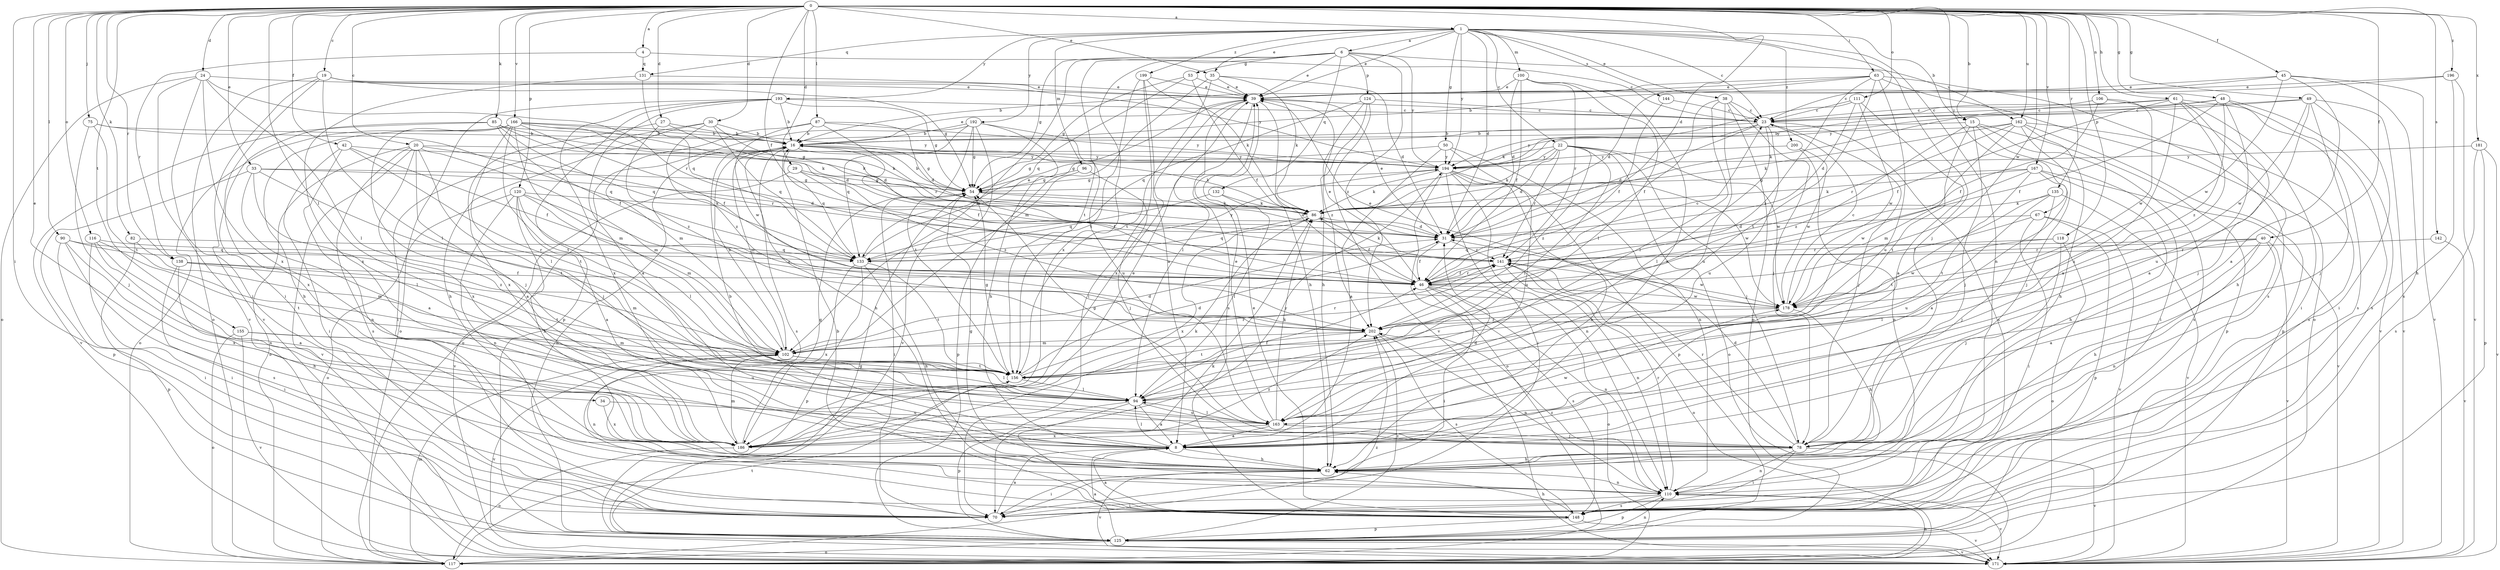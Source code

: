 strict digraph  {
0;
1;
4;
6;
8;
15;
16;
19;
20;
22;
23;
24;
27;
29;
30;
31;
33;
34;
35;
38;
39;
40;
42;
45;
46;
48;
49;
50;
53;
54;
61;
62;
63;
67;
70;
75;
78;
82;
85;
86;
87;
90;
94;
96;
100;
102;
106;
110;
111;
116;
117;
118;
120;
124;
125;
131;
132;
133;
135;
138;
141;
142;
144;
148;
155;
156;
162;
163;
166;
167;
171;
178;
181;
186;
192;
193;
194;
196;
199;
200;
202;
0 -> 1  [label=a];
0 -> 4  [label=a];
0 -> 15  [label=b];
0 -> 19  [label=c];
0 -> 20  [label=c];
0 -> 24  [label=d];
0 -> 27  [label=d];
0 -> 29  [label=d];
0 -> 30  [label=d];
0 -> 31  [label=d];
0 -> 33  [label=e];
0 -> 34  [label=e];
0 -> 35  [label=e];
0 -> 40  [label=f];
0 -> 42  [label=f];
0 -> 45  [label=f];
0 -> 46  [label=f];
0 -> 48  [label=g];
0 -> 49  [label=g];
0 -> 61  [label=h];
0 -> 63  [label=i];
0 -> 67  [label=i];
0 -> 70  [label=i];
0 -> 75  [label=j];
0 -> 82  [label=k];
0 -> 85  [label=k];
0 -> 87  [label=l];
0 -> 90  [label=l];
0 -> 94  [label=l];
0 -> 106  [label=n];
0 -> 111  [label=o];
0 -> 116  [label=o];
0 -> 118  [label=p];
0 -> 120  [label=p];
0 -> 135  [label=r];
0 -> 138  [label=r];
0 -> 142  [label=s];
0 -> 155  [label=t];
0 -> 162  [label=u];
0 -> 166  [label=v];
0 -> 167  [label=v];
0 -> 178  [label=w];
0 -> 181  [label=x];
0 -> 196  [label=z];
1 -> 6  [label=a];
1 -> 15  [label=b];
1 -> 22  [label=c];
1 -> 23  [label=c];
1 -> 31  [label=d];
1 -> 35  [label=e];
1 -> 38  [label=e];
1 -> 39  [label=e];
1 -> 50  [label=g];
1 -> 78  [label=j];
1 -> 96  [label=m];
1 -> 100  [label=m];
1 -> 110  [label=n];
1 -> 131  [label=q];
1 -> 144  [label=s];
1 -> 192  [label=y];
1 -> 193  [label=y];
1 -> 194  [label=y];
1 -> 199  [label=z];
1 -> 200  [label=z];
4 -> 23  [label=c];
4 -> 131  [label=q];
4 -> 138  [label=r];
6 -> 39  [label=e];
6 -> 53  [label=g];
6 -> 54  [label=g];
6 -> 102  [label=m];
6 -> 124  [label=p];
6 -> 132  [label=q];
6 -> 156  [label=t];
6 -> 162  [label=u];
6 -> 186  [label=x];
6 -> 194  [label=y];
6 -> 202  [label=z];
8 -> 16  [label=b];
8 -> 31  [label=d];
8 -> 62  [label=h];
8 -> 94  [label=l];
15 -> 16  [label=b];
15 -> 70  [label=i];
15 -> 78  [label=j];
15 -> 125  [label=p];
15 -> 148  [label=s];
15 -> 156  [label=t];
15 -> 202  [label=z];
16 -> 39  [label=e];
16 -> 46  [label=f];
16 -> 54  [label=g];
16 -> 62  [label=h];
16 -> 86  [label=k];
16 -> 102  [label=m];
16 -> 133  [label=q];
16 -> 148  [label=s];
16 -> 194  [label=y];
19 -> 39  [label=e];
19 -> 54  [label=g];
19 -> 70  [label=i];
19 -> 94  [label=l];
19 -> 117  [label=o];
19 -> 171  [label=v];
19 -> 194  [label=y];
20 -> 8  [label=a];
20 -> 78  [label=j];
20 -> 102  [label=m];
20 -> 117  [label=o];
20 -> 141  [label=r];
20 -> 148  [label=s];
20 -> 171  [label=v];
20 -> 186  [label=x];
20 -> 194  [label=y];
22 -> 31  [label=d];
22 -> 54  [label=g];
22 -> 78  [label=j];
22 -> 86  [label=k];
22 -> 94  [label=l];
22 -> 117  [label=o];
22 -> 141  [label=r];
22 -> 178  [label=w];
22 -> 194  [label=y];
22 -> 202  [label=z];
23 -> 16  [label=b];
23 -> 31  [label=d];
23 -> 78  [label=j];
23 -> 94  [label=l];
23 -> 148  [label=s];
23 -> 163  [label=u];
23 -> 194  [label=y];
24 -> 39  [label=e];
24 -> 70  [label=i];
24 -> 94  [label=l];
24 -> 117  [label=o];
24 -> 141  [label=r];
24 -> 171  [label=v];
24 -> 186  [label=x];
27 -> 16  [label=b];
27 -> 31  [label=d];
27 -> 186  [label=x];
27 -> 202  [label=z];
29 -> 46  [label=f];
29 -> 54  [label=g];
29 -> 171  [label=v];
29 -> 202  [label=z];
30 -> 16  [label=b];
30 -> 62  [label=h];
30 -> 70  [label=i];
30 -> 86  [label=k];
30 -> 133  [label=q];
30 -> 202  [label=z];
31 -> 39  [label=e];
31 -> 46  [label=f];
31 -> 141  [label=r];
33 -> 8  [label=a];
33 -> 31  [label=d];
33 -> 54  [label=g];
33 -> 94  [label=l];
33 -> 125  [label=p];
33 -> 156  [label=t];
34 -> 163  [label=u];
34 -> 186  [label=x];
35 -> 31  [label=d];
35 -> 39  [label=e];
35 -> 86  [label=k];
35 -> 102  [label=m];
35 -> 156  [label=t];
38 -> 23  [label=c];
38 -> 46  [label=f];
38 -> 78  [label=j];
38 -> 94  [label=l];
38 -> 125  [label=p];
38 -> 163  [label=u];
39 -> 23  [label=c];
39 -> 62  [label=h];
39 -> 94  [label=l];
39 -> 148  [label=s];
39 -> 186  [label=x];
40 -> 8  [label=a];
40 -> 62  [label=h];
40 -> 94  [label=l];
40 -> 110  [label=n];
40 -> 133  [label=q];
40 -> 141  [label=r];
40 -> 171  [label=v];
42 -> 46  [label=f];
42 -> 70  [label=i];
42 -> 110  [label=n];
42 -> 156  [label=t];
42 -> 194  [label=y];
45 -> 8  [label=a];
45 -> 23  [label=c];
45 -> 39  [label=e];
45 -> 148  [label=s];
45 -> 171  [label=v];
45 -> 178  [label=w];
46 -> 23  [label=c];
46 -> 39  [label=e];
46 -> 70  [label=i];
46 -> 110  [label=n];
46 -> 117  [label=o];
46 -> 141  [label=r];
46 -> 148  [label=s];
46 -> 178  [label=w];
48 -> 8  [label=a];
48 -> 23  [label=c];
48 -> 46  [label=f];
48 -> 148  [label=s];
48 -> 171  [label=v];
48 -> 194  [label=y];
48 -> 202  [label=z];
49 -> 23  [label=c];
49 -> 70  [label=i];
49 -> 78  [label=j];
49 -> 163  [label=u];
49 -> 171  [label=v];
49 -> 178  [label=w];
49 -> 194  [label=y];
50 -> 8  [label=a];
50 -> 54  [label=g];
50 -> 110  [label=n];
50 -> 163  [label=u];
50 -> 194  [label=y];
53 -> 39  [label=e];
53 -> 46  [label=f];
53 -> 54  [label=g];
53 -> 133  [label=q];
54 -> 16  [label=b];
54 -> 31  [label=d];
54 -> 70  [label=i];
54 -> 86  [label=k];
61 -> 8  [label=a];
61 -> 23  [label=c];
61 -> 46  [label=f];
61 -> 62  [label=h];
61 -> 70  [label=i];
61 -> 86  [label=k];
61 -> 148  [label=s];
61 -> 163  [label=u];
62 -> 54  [label=g];
62 -> 70  [label=i];
62 -> 110  [label=n];
62 -> 171  [label=v];
63 -> 16  [label=b];
63 -> 31  [label=d];
63 -> 39  [label=e];
63 -> 117  [label=o];
63 -> 148  [label=s];
63 -> 156  [label=t];
63 -> 163  [label=u];
63 -> 202  [label=z];
67 -> 31  [label=d];
67 -> 46  [label=f];
67 -> 70  [label=i];
67 -> 125  [label=p];
67 -> 171  [label=v];
70 -> 8  [label=a];
75 -> 16  [label=b];
75 -> 78  [label=j];
75 -> 133  [label=q];
75 -> 156  [label=t];
78 -> 31  [label=d];
78 -> 62  [label=h];
78 -> 70  [label=i];
78 -> 110  [label=n];
78 -> 141  [label=r];
78 -> 171  [label=v];
82 -> 102  [label=m];
82 -> 125  [label=p];
82 -> 133  [label=q];
85 -> 16  [label=b];
85 -> 46  [label=f];
85 -> 54  [label=g];
85 -> 86  [label=k];
85 -> 133  [label=q];
85 -> 171  [label=v];
85 -> 186  [label=x];
86 -> 31  [label=d];
86 -> 46  [label=f];
86 -> 133  [label=q];
86 -> 186  [label=x];
87 -> 16  [label=b];
87 -> 31  [label=d];
87 -> 102  [label=m];
87 -> 141  [label=r];
87 -> 178  [label=w];
87 -> 194  [label=y];
90 -> 70  [label=i];
90 -> 133  [label=q];
90 -> 148  [label=s];
90 -> 186  [label=x];
90 -> 202  [label=z];
94 -> 8  [label=a];
94 -> 46  [label=f];
94 -> 70  [label=i];
94 -> 125  [label=p];
94 -> 163  [label=u];
96 -> 54  [label=g];
96 -> 78  [label=j];
96 -> 125  [label=p];
100 -> 8  [label=a];
100 -> 31  [label=d];
100 -> 39  [label=e];
100 -> 46  [label=f];
100 -> 94  [label=l];
100 -> 141  [label=r];
102 -> 16  [label=b];
102 -> 31  [label=d];
102 -> 94  [label=l];
102 -> 110  [label=n];
102 -> 141  [label=r];
102 -> 156  [label=t];
102 -> 171  [label=v];
106 -> 23  [label=c];
106 -> 46  [label=f];
106 -> 78  [label=j];
106 -> 178  [label=w];
110 -> 70  [label=i];
110 -> 125  [label=p];
110 -> 141  [label=r];
110 -> 148  [label=s];
110 -> 171  [label=v];
110 -> 202  [label=z];
111 -> 8  [label=a];
111 -> 23  [label=c];
111 -> 31  [label=d];
111 -> 86  [label=k];
111 -> 178  [label=w];
116 -> 8  [label=a];
116 -> 70  [label=i];
116 -> 141  [label=r];
116 -> 156  [label=t];
116 -> 186  [label=x];
117 -> 102  [label=m];
117 -> 110  [label=n];
117 -> 156  [label=t];
117 -> 202  [label=z];
118 -> 78  [label=j];
118 -> 117  [label=o];
118 -> 141  [label=r];
118 -> 178  [label=w];
120 -> 8  [label=a];
120 -> 62  [label=h];
120 -> 86  [label=k];
120 -> 94  [label=l];
120 -> 102  [label=m];
120 -> 110  [label=n];
120 -> 117  [label=o];
120 -> 202  [label=z];
124 -> 23  [label=c];
124 -> 62  [label=h];
124 -> 133  [label=q];
124 -> 171  [label=v];
124 -> 202  [label=z];
125 -> 8  [label=a];
125 -> 16  [label=b];
125 -> 54  [label=g];
125 -> 110  [label=n];
125 -> 117  [label=o];
125 -> 171  [label=v];
125 -> 202  [label=z];
131 -> 39  [label=e];
131 -> 133  [label=q];
131 -> 186  [label=x];
132 -> 86  [label=k];
132 -> 94  [label=l];
132 -> 133  [label=q];
133 -> 39  [label=e];
133 -> 62  [label=h];
133 -> 125  [label=p];
133 -> 156  [label=t];
133 -> 186  [label=x];
133 -> 194  [label=y];
135 -> 78  [label=j];
135 -> 86  [label=k];
135 -> 156  [label=t];
135 -> 163  [label=u];
135 -> 171  [label=v];
138 -> 46  [label=f];
138 -> 62  [label=h];
138 -> 70  [label=i];
138 -> 102  [label=m];
138 -> 156  [label=t];
141 -> 46  [label=f];
141 -> 86  [label=k];
141 -> 110  [label=n];
141 -> 117  [label=o];
141 -> 178  [label=w];
142 -> 141  [label=r];
142 -> 171  [label=v];
144 -> 23  [label=c];
144 -> 46  [label=f];
148 -> 8  [label=a];
148 -> 16  [label=b];
148 -> 39  [label=e];
148 -> 62  [label=h];
148 -> 86  [label=k];
148 -> 125  [label=p];
148 -> 171  [label=v];
155 -> 102  [label=m];
155 -> 117  [label=o];
155 -> 163  [label=u];
155 -> 171  [label=v];
156 -> 31  [label=d];
156 -> 54  [label=g];
156 -> 94  [label=l];
156 -> 141  [label=r];
162 -> 16  [label=b];
162 -> 62  [label=h];
162 -> 78  [label=j];
162 -> 86  [label=k];
162 -> 102  [label=m];
162 -> 125  [label=p];
162 -> 141  [label=r];
162 -> 148  [label=s];
163 -> 8  [label=a];
163 -> 39  [label=e];
163 -> 54  [label=g];
163 -> 78  [label=j];
163 -> 86  [label=k];
163 -> 94  [label=l];
163 -> 186  [label=x];
166 -> 16  [label=b];
166 -> 31  [label=d];
166 -> 46  [label=f];
166 -> 62  [label=h];
166 -> 78  [label=j];
166 -> 86  [label=k];
166 -> 94  [label=l];
166 -> 102  [label=m];
166 -> 117  [label=o];
166 -> 156  [label=t];
166 -> 194  [label=y];
167 -> 8  [label=a];
167 -> 54  [label=g];
167 -> 62  [label=h];
167 -> 86  [label=k];
167 -> 156  [label=t];
167 -> 171  [label=v];
167 -> 178  [label=w];
178 -> 23  [label=c];
178 -> 39  [label=e];
178 -> 62  [label=h];
178 -> 202  [label=z];
181 -> 125  [label=p];
181 -> 148  [label=s];
181 -> 171  [label=v];
181 -> 194  [label=y];
186 -> 39  [label=e];
186 -> 54  [label=g];
186 -> 86  [label=k];
186 -> 102  [label=m];
186 -> 117  [label=o];
186 -> 178  [label=w];
186 -> 194  [label=y];
186 -> 202  [label=z];
192 -> 16  [label=b];
192 -> 54  [label=g];
192 -> 62  [label=h];
192 -> 117  [label=o];
192 -> 133  [label=q];
192 -> 156  [label=t];
192 -> 163  [label=u];
192 -> 171  [label=v];
193 -> 8  [label=a];
193 -> 16  [label=b];
193 -> 23  [label=c];
193 -> 54  [label=g];
193 -> 117  [label=o];
193 -> 125  [label=p];
193 -> 186  [label=x];
194 -> 54  [label=g];
194 -> 62  [label=h];
194 -> 70  [label=i];
194 -> 86  [label=k];
194 -> 110  [label=n];
194 -> 117  [label=o];
194 -> 125  [label=p];
194 -> 178  [label=w];
196 -> 16  [label=b];
196 -> 39  [label=e];
196 -> 62  [label=h];
196 -> 171  [label=v];
199 -> 8  [label=a];
199 -> 39  [label=e];
199 -> 70  [label=i];
199 -> 86  [label=k];
199 -> 156  [label=t];
200 -> 110  [label=n];
200 -> 178  [label=w];
200 -> 194  [label=y];
202 -> 102  [label=m];
202 -> 110  [label=n];
202 -> 148  [label=s];
202 -> 156  [label=t];
}
